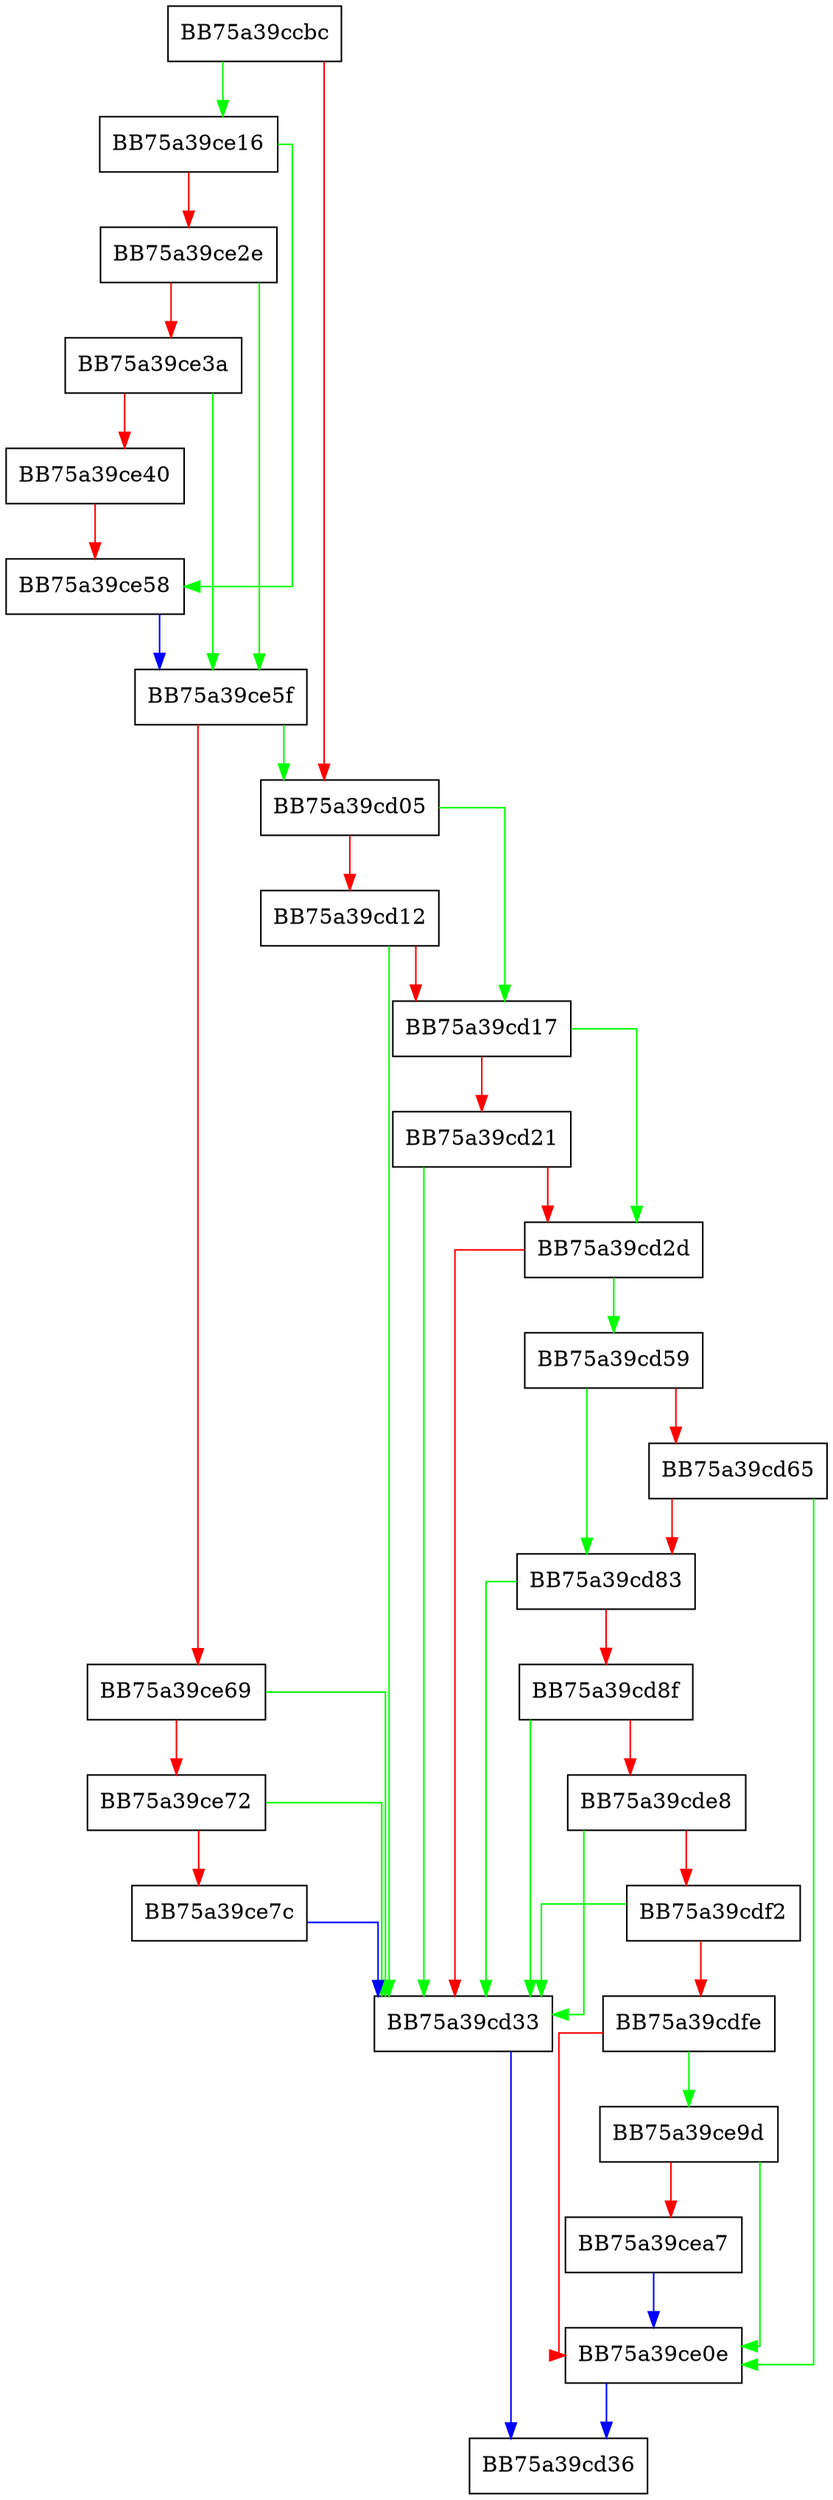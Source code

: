 digraph FilterPostOpenFile {
  node [shape="box"];
  graph [splines=ortho];
  BB75a39ccbc -> BB75a39ce16 [color="green"];
  BB75a39ccbc -> BB75a39cd05 [color="red"];
  BB75a39cd05 -> BB75a39cd17 [color="green"];
  BB75a39cd05 -> BB75a39cd12 [color="red"];
  BB75a39cd12 -> BB75a39cd33 [color="green"];
  BB75a39cd12 -> BB75a39cd17 [color="red"];
  BB75a39cd17 -> BB75a39cd2d [color="green"];
  BB75a39cd17 -> BB75a39cd21 [color="red"];
  BB75a39cd21 -> BB75a39cd33 [color="green"];
  BB75a39cd21 -> BB75a39cd2d [color="red"];
  BB75a39cd2d -> BB75a39cd59 [color="green"];
  BB75a39cd2d -> BB75a39cd33 [color="red"];
  BB75a39cd33 -> BB75a39cd36 [color="blue"];
  BB75a39cd59 -> BB75a39cd83 [color="green"];
  BB75a39cd59 -> BB75a39cd65 [color="red"];
  BB75a39cd65 -> BB75a39ce0e [color="green"];
  BB75a39cd65 -> BB75a39cd83 [color="red"];
  BB75a39cd83 -> BB75a39cd33 [color="green"];
  BB75a39cd83 -> BB75a39cd8f [color="red"];
  BB75a39cd8f -> BB75a39cd33 [color="green"];
  BB75a39cd8f -> BB75a39cde8 [color="red"];
  BB75a39cde8 -> BB75a39cd33 [color="green"];
  BB75a39cde8 -> BB75a39cdf2 [color="red"];
  BB75a39cdf2 -> BB75a39cd33 [color="green"];
  BB75a39cdf2 -> BB75a39cdfe [color="red"];
  BB75a39cdfe -> BB75a39ce9d [color="green"];
  BB75a39cdfe -> BB75a39ce0e [color="red"];
  BB75a39ce0e -> BB75a39cd36 [color="blue"];
  BB75a39ce16 -> BB75a39ce58 [color="green"];
  BB75a39ce16 -> BB75a39ce2e [color="red"];
  BB75a39ce2e -> BB75a39ce5f [color="green"];
  BB75a39ce2e -> BB75a39ce3a [color="red"];
  BB75a39ce3a -> BB75a39ce5f [color="green"];
  BB75a39ce3a -> BB75a39ce40 [color="red"];
  BB75a39ce40 -> BB75a39ce58 [color="red"];
  BB75a39ce58 -> BB75a39ce5f [color="blue"];
  BB75a39ce5f -> BB75a39cd05 [color="green"];
  BB75a39ce5f -> BB75a39ce69 [color="red"];
  BB75a39ce69 -> BB75a39cd33 [color="green"];
  BB75a39ce69 -> BB75a39ce72 [color="red"];
  BB75a39ce72 -> BB75a39cd33 [color="green"];
  BB75a39ce72 -> BB75a39ce7c [color="red"];
  BB75a39ce7c -> BB75a39cd33 [color="blue"];
  BB75a39ce9d -> BB75a39ce0e [color="green"];
  BB75a39ce9d -> BB75a39cea7 [color="red"];
  BB75a39cea7 -> BB75a39ce0e [color="blue"];
}